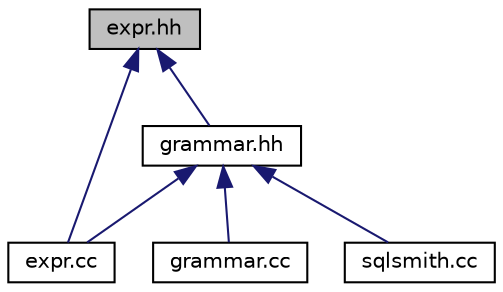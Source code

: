 digraph "expr.hh"
{
 // LATEX_PDF_SIZE
  edge [fontname="Helvetica",fontsize="10",labelfontname="Helvetica",labelfontsize="10"];
  node [fontname="Helvetica",fontsize="10",shape=record];
  Node1 [label="expr.hh",height=0.2,width=0.4,color="black", fillcolor="grey75", style="filled", fontcolor="black",tooltip="grammar: Value expression productions"];
  Node1 -> Node2 [dir="back",color="midnightblue",fontsize="10",style="solid",fontname="Helvetica"];
  Node2 [label="expr.cc",height=0.2,width=0.4,color="black", fillcolor="white", style="filled",URL="$expr_8cc_source.html",tooltip=" "];
  Node1 -> Node3 [dir="back",color="midnightblue",fontsize="10",style="solid",fontname="Helvetica"];
  Node3 [label="grammar.hh",height=0.2,width=0.4,color="black", fillcolor="white", style="filled",URL="$grammar_8hh.html",tooltip="grammar: Top-level and unsorted grammar productions"];
  Node3 -> Node2 [dir="back",color="midnightblue",fontsize="10",style="solid",fontname="Helvetica"];
  Node3 -> Node4 [dir="back",color="midnightblue",fontsize="10",style="solid",fontname="Helvetica"];
  Node4 [label="grammar.cc",height=0.2,width=0.4,color="black", fillcolor="white", style="filled",URL="$grammar_8cc_source.html",tooltip=" "];
  Node3 -> Node5 [dir="back",color="midnightblue",fontsize="10",style="solid",fontname="Helvetica"];
  Node5 [label="sqlsmith.cc",height=0.2,width=0.4,color="black", fillcolor="white", style="filled",URL="$sqlsmith_8cc_source.html",tooltip=" "];
}
